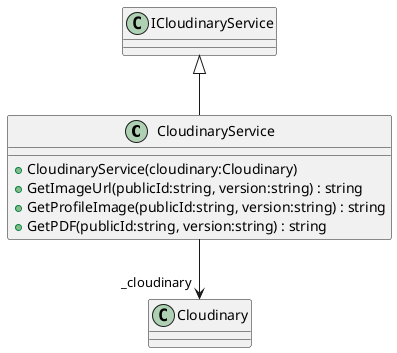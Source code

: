 @startuml
class CloudinaryService {
    + CloudinaryService(cloudinary:Cloudinary)
    + GetImageUrl(publicId:string, version:string) : string
    + GetProfileImage(publicId:string, version:string) : string
    + GetPDF(publicId:string, version:string) : string
}
ICloudinaryService <|-- CloudinaryService
CloudinaryService --> "_cloudinary" Cloudinary
@enduml
